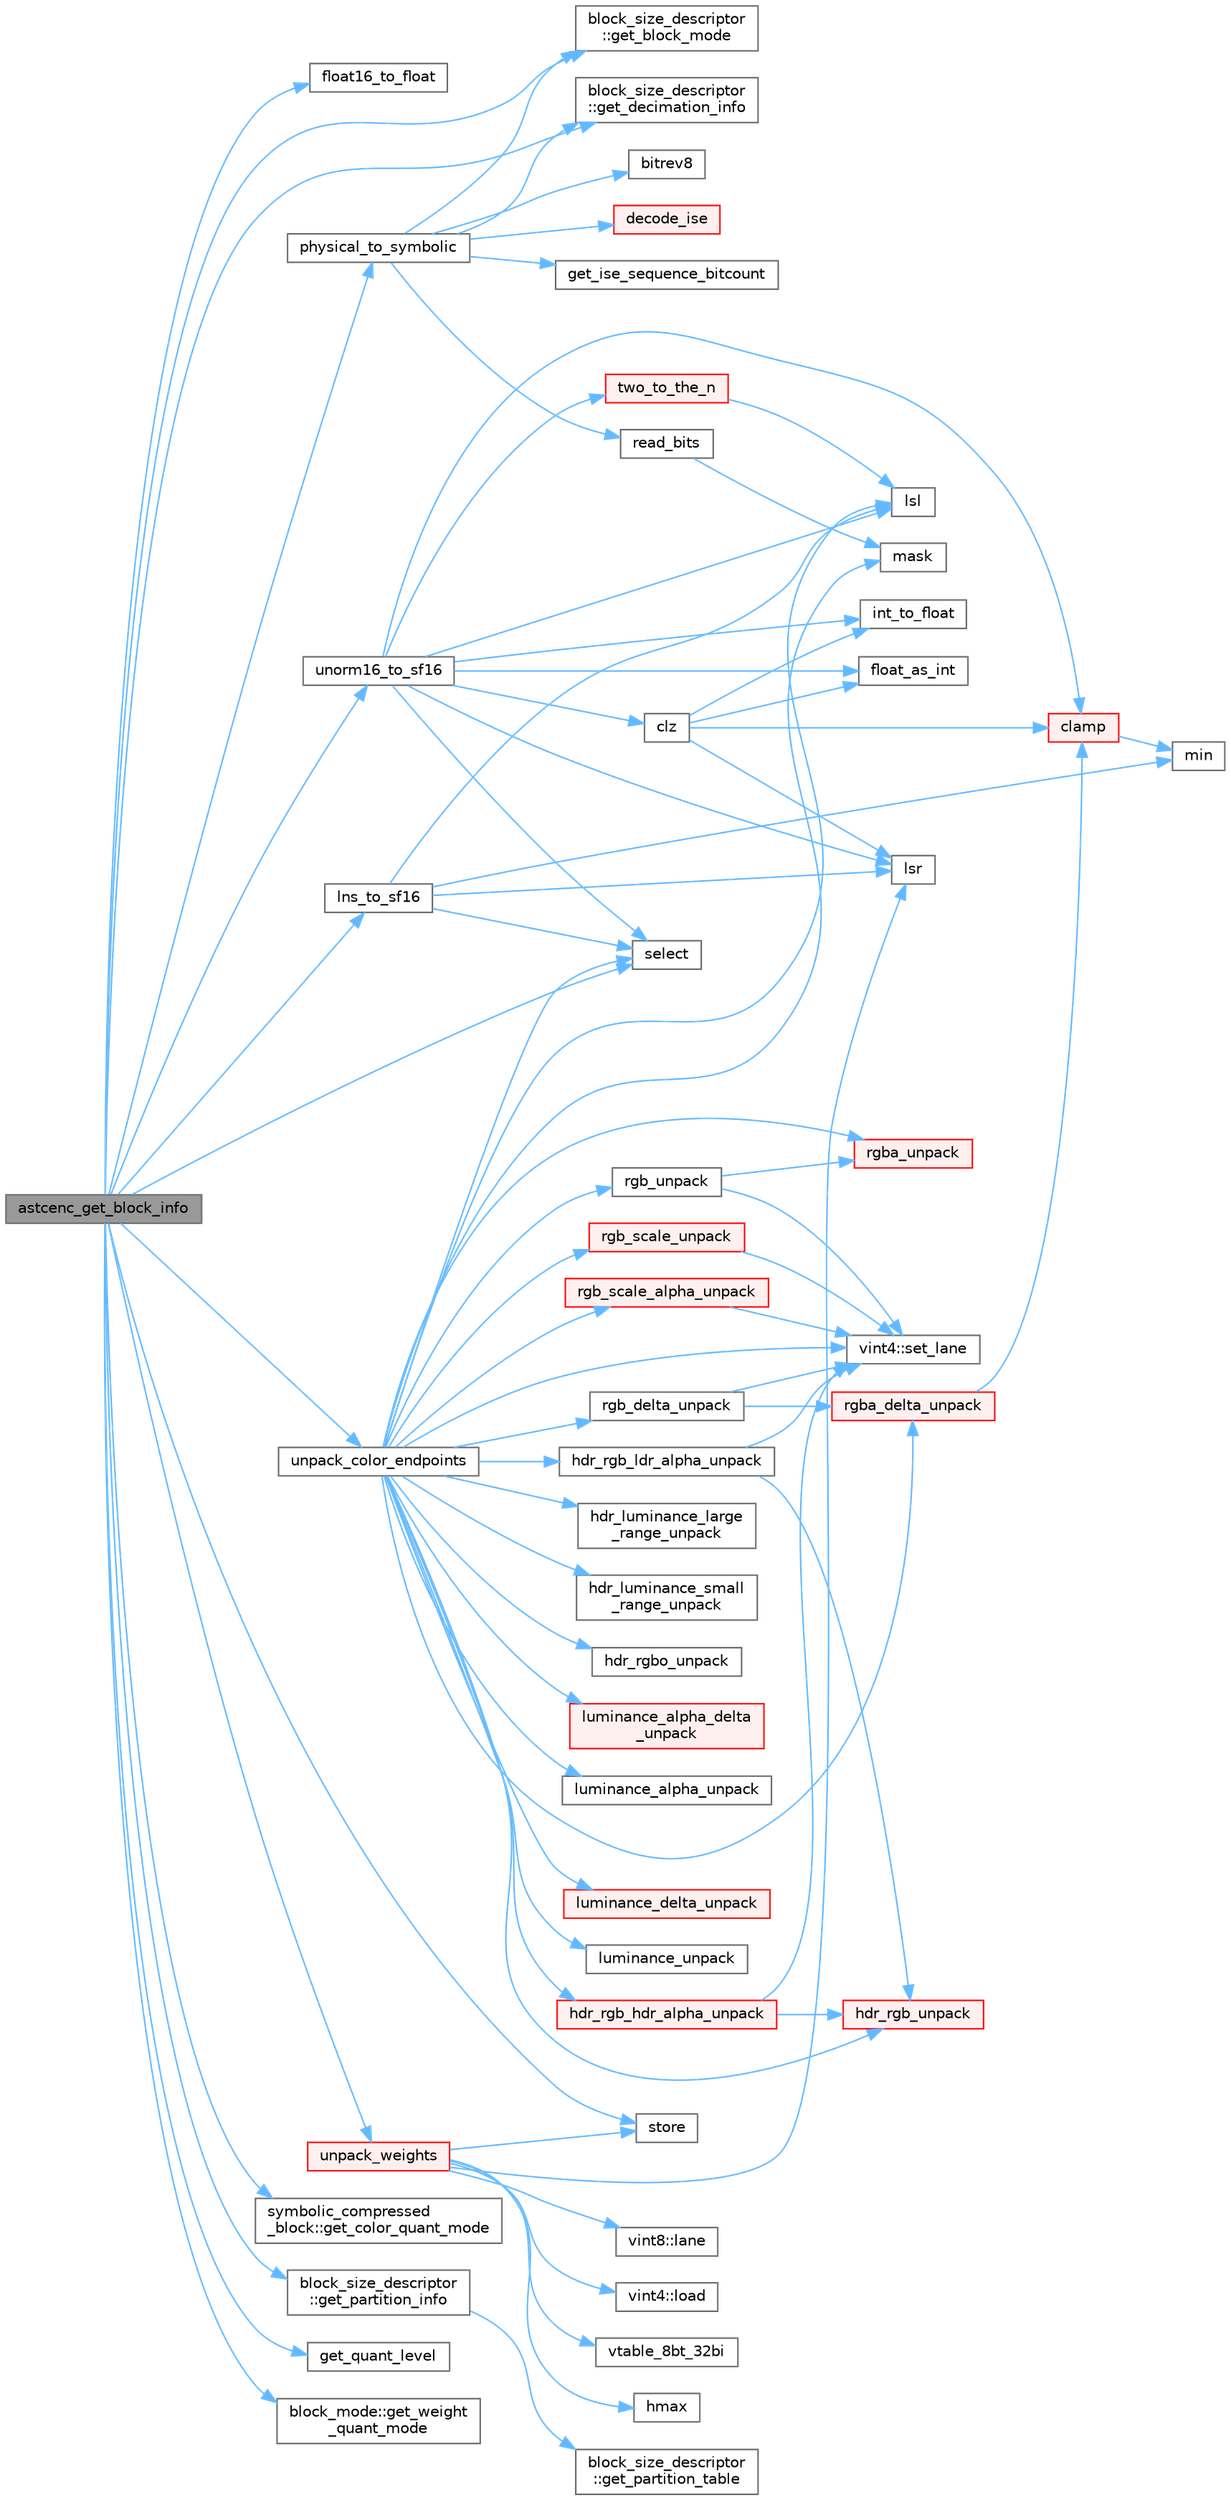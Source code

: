 digraph "astcenc_get_block_info"
{
 // LATEX_PDF_SIZE
  bgcolor="transparent";
  edge [fontname=Helvetica,fontsize=10,labelfontname=Helvetica,labelfontsize=10];
  node [fontname=Helvetica,fontsize=10,shape=box,height=0.2,width=0.4];
  rankdir="LR";
  Node1 [id="Node000001",label="astcenc_get_block_info",height=0.2,width=0.4,color="gray40", fillcolor="grey60", style="filled", fontcolor="black",tooltip="Provide a high level summary of a block's encoding."];
  Node1 -> Node2 [id="edge78_Node000001_Node000002",color="steelblue1",style="solid",tooltip=" "];
  Node2 [id="Node000002",label="float16_to_float",height=0.2,width=0.4,color="grey40", fillcolor="white", style="filled",URL="$astcenc__vecmathlib__neon__4_8h.html#afd7aa2069bdf377067c3abaca1256432",tooltip="Return a float value for a float16 vector."];
  Node1 -> Node3 [id="edge79_Node000001_Node000003",color="steelblue1",style="solid",tooltip=" "];
  Node3 [id="Node000003",label="block_size_descriptor\l::get_block_mode",height=0.2,width=0.4,color="grey40", fillcolor="white", style="filled",URL="$structblock__size__descriptor.html#a13608eb55e48c96b6243f4830278ebf3",tooltip="Get the block mode structure for index block_mode."];
  Node1 -> Node4 [id="edge80_Node000001_Node000004",color="steelblue1",style="solid",tooltip=" "];
  Node4 [id="Node000004",label="symbolic_compressed\l_block::get_color_quant_mode",height=0.2,width=0.4,color="grey40", fillcolor="white", style="filled",URL="$structsymbolic__compressed__block.html#af290ce908b76242bc89e3eae4d948454",tooltip="Get the weight quantization used by this block mode."];
  Node1 -> Node5 [id="edge81_Node000001_Node000005",color="steelblue1",style="solid",tooltip=" "];
  Node5 [id="Node000005",label="block_size_descriptor\l::get_decimation_info",height=0.2,width=0.4,color="grey40", fillcolor="white", style="filled",URL="$structblock__size__descriptor.html#a688445f2f90b13188372d812baf8e02d",tooltip="Get the decimation info structure for index decimation_mode."];
  Node1 -> Node6 [id="edge82_Node000001_Node000006",color="steelblue1",style="solid",tooltip=" "];
  Node6 [id="Node000006",label="block_size_descriptor\l::get_partition_info",height=0.2,width=0.4,color="grey40", fillcolor="white", style="filled",URL="$structblock__size__descriptor.html#aa9dfc7b23c8b5e6c71e956e2e39fff74",tooltip="Get the partition info structure for a given partition count and seed."];
  Node6 -> Node7 [id="edge83_Node000006_Node000007",color="steelblue1",style="solid",tooltip=" "];
  Node7 [id="Node000007",label="block_size_descriptor\l::get_partition_table",height=0.2,width=0.4,color="grey40", fillcolor="white", style="filled",URL="$structblock__size__descriptor.html#a6d0c429d925ab011c22ab28b5807c368",tooltip="Get the partition info table for a given partition count."];
  Node1 -> Node8 [id="edge84_Node000001_Node000008",color="steelblue1",style="solid",tooltip=" "];
  Node8 [id="Node000008",label="get_quant_level",height=0.2,width=0.4,color="grey40", fillcolor="white", style="filled",URL="$astcenc__internal_8h.html#aec456deb917676d5506d91947c6d5726",tooltip="The number of levels use by an ASTC quantization method."];
  Node1 -> Node9 [id="edge85_Node000001_Node000009",color="steelblue1",style="solid",tooltip=" "];
  Node9 [id="Node000009",label="block_mode::get_weight\l_quant_mode",height=0.2,width=0.4,color="grey40", fillcolor="white", style="filled",URL="$structblock__mode.html#a760578093fb16da4932bc26d2d5c1837",tooltip="Get the weight quantization used by this block mode."];
  Node1 -> Node10 [id="edge86_Node000001_Node000010",color="steelblue1",style="solid",tooltip=" "];
  Node10 [id="Node000010",label="lns_to_sf16",height=0.2,width=0.4,color="grey40", fillcolor="white", style="filled",URL="$astcenc__vecmathlib_8h.html#aa1ab2044e5354115ee71324e30fba1ed",tooltip="Convert 16-bit LNS to float16."];
  Node10 -> Node11 [id="edge87_Node000010_Node000011",color="steelblue1",style="solid",tooltip=" "];
  Node11 [id="Node000011",label="lsl",height=0.2,width=0.4,color="grey40", fillcolor="white", style="filled",URL="$astcenc__vecmathlib__avx2__8_8h.html#a86240f0fb5745ded88afe10d524c960f",tooltip="Logical shift left."];
  Node10 -> Node12 [id="edge88_Node000010_Node000012",color="steelblue1",style="solid",tooltip=" "];
  Node12 [id="Node000012",label="lsr",height=0.2,width=0.4,color="grey40", fillcolor="white", style="filled",URL="$astcenc__vecmathlib__avx2__8_8h.html#a0a3a7d755cec1c73d0ce9c50b33bc207",tooltip="Logical shift right."];
  Node10 -> Node13 [id="edge89_Node000010_Node000013",color="steelblue1",style="solid",tooltip=" "];
  Node13 [id="Node000013",label="min",height=0.2,width=0.4,color="grey40", fillcolor="white", style="filled",URL="$astcenc__vecmathlib__avx2__8_8h.html#a165b3db4e7ced1551e1880a01a01150b",tooltip="Return the min vector of two vectors."];
  Node10 -> Node14 [id="edge90_Node000010_Node000014",color="steelblue1",style="solid",tooltip=" "];
  Node14 [id="Node000014",label="select",height=0.2,width=0.4,color="grey40", fillcolor="white", style="filled",URL="$astcenc__vecmathlib__avx2__8_8h.html#a844ab5b69b84569f033be33bf5fb9fbc",tooltip="Return lanes from b if cond is set, else a."];
  Node1 -> Node15 [id="edge91_Node000001_Node000015",color="steelblue1",style="solid",tooltip=" "];
  Node15 [id="Node000015",label="physical_to_symbolic",height=0.2,width=0.4,color="grey40", fillcolor="white", style="filled",URL="$astcenc__symbolic__physical_8cpp.html#acd6272d8cee006f73e936e16739c4cab",tooltip="Convert a binary physical encoding into a symbolic representation."];
  Node15 -> Node16 [id="edge92_Node000015_Node000016",color="steelblue1",style="solid",tooltip=" "];
  Node16 [id="Node000016",label="bitrev8",height=0.2,width=0.4,color="grey40", fillcolor="white", style="filled",URL="$astcenc__symbolic__physical_8cpp.html#ac8ea7de26c1e90f79a9e315407ab04ff",tooltip="Functions for converting between symbolic and physical encodings."];
  Node15 -> Node17 [id="edge93_Node000015_Node000017",color="steelblue1",style="solid",tooltip=" "];
  Node17 [id="Node000017",label="decode_ise",height=0.2,width=0.4,color="red", fillcolor="#FFF0F0", style="filled",URL="$astcenc__integer__sequence_8cpp.html#a1cc25f0a98b60ff2bc5fd65f6b4190fa",tooltip="Decode a packed string using BISE."];
  Node15 -> Node3 [id="edge94_Node000015_Node000003",color="steelblue1",style="solid",tooltip=" "];
  Node15 -> Node5 [id="edge95_Node000015_Node000005",color="steelblue1",style="solid",tooltip=" "];
  Node15 -> Node20 [id="edge96_Node000015_Node000020",color="steelblue1",style="solid",tooltip=" "];
  Node20 [id="Node000020",label="get_ise_sequence_bitcount",height=0.2,width=0.4,color="grey40", fillcolor="white", style="filled",URL="$astcenc__integer__sequence_8cpp.html#af46c9322b401332698e9cb93c968fe19",tooltip="Return the number of bits needed to encode an ISE sequence."];
  Node15 -> Node21 [id="edge97_Node000015_Node000021",color="steelblue1",style="solid",tooltip=" "];
  Node21 [id="Node000021",label="read_bits",height=0.2,width=0.4,color="grey40", fillcolor="white", style="filled",URL="$astcenc__symbolic__physical_8cpp.html#a6062008b44453960d62c54f571cccfe1",tooltip="Read up to 8 bits at an arbitrary bit offset."];
  Node21 -> Node19 [id="edge98_Node000021_Node000019",color="steelblue1",style="solid",tooltip=" "];
  Node19 [id="Node000019",label="mask",height=0.2,width=0.4,color="grey40", fillcolor="white", style="filled",URL="$astcenc__vecmathlib__avx2__8_8h.html#ad922a3ed6098767968916265154b6f82",tooltip="Return a 8-bit mask code indicating mask status."];
  Node1 -> Node14 [id="edge99_Node000001_Node000014",color="steelblue1",style="solid",tooltip=" "];
  Node1 -> Node22 [id="edge100_Node000001_Node000022",color="steelblue1",style="solid",tooltip=" "];
  Node22 [id="Node000022",label="store",height=0.2,width=0.4,color="grey40", fillcolor="white", style="filled",URL="$astcenc__vecmathlib__avx2__8_8h.html#a61add2970baac5cf6b04177472ae1ed1",tooltip="Store a vector to an unaligned memory address."];
  Node1 -> Node23 [id="edge101_Node000001_Node000023",color="steelblue1",style="solid",tooltip=" "];
  Node23 [id="Node000023",label="unorm16_to_sf16",height=0.2,width=0.4,color="grey40", fillcolor="white", style="filled",URL="$astcenc__vecmathlib_8h.html#a478b1f2bc7a3589bfbe32b398583c502",tooltip="Convert unorm16 [0, 65535] to float16 in range [0, 1]."];
  Node23 -> Node24 [id="edge102_Node000023_Node000024",color="steelblue1",style="solid",tooltip=" "];
  Node24 [id="Node000024",label="clamp",height=0.2,width=0.4,color="red", fillcolor="#FFF0F0", style="filled",URL="$astcenc__vecmathlib__avx2__8_8h.html#ae91c0bb0ebd82ed2a7fa7aa915f6e76e",tooltip="Return the clamped value between min and max."];
  Node24 -> Node13 [id="edge103_Node000024_Node000013",color="steelblue1",style="solid",tooltip=" "];
  Node23 -> Node26 [id="edge104_Node000023_Node000026",color="steelblue1",style="solid",tooltip=" "];
  Node26 [id="Node000026",label="clz",height=0.2,width=0.4,color="grey40", fillcolor="white", style="filled",URL="$astcenc__vecmathlib_8h.html#ac4a249bd7ee357fb775d7f8ad8e22d91",tooltip="Count the leading zeros for each lane in a."];
  Node26 -> Node24 [id="edge105_Node000026_Node000024",color="steelblue1",style="solid",tooltip=" "];
  Node26 -> Node27 [id="edge106_Node000026_Node000027",color="steelblue1",style="solid",tooltip=" "];
  Node27 [id="Node000027",label="float_as_int",height=0.2,width=0.4,color="grey40", fillcolor="white", style="filled",URL="$astcenc__vecmathlib__avx2__8_8h.html#a5c2db475754d8da42d9b685a45c48ab8",tooltip="Return a float value as an integer bit pattern (i.e. no conversion)."];
  Node26 -> Node28 [id="edge107_Node000026_Node000028",color="steelblue1",style="solid",tooltip=" "];
  Node28 [id="Node000028",label="int_to_float",height=0.2,width=0.4,color="grey40", fillcolor="white", style="filled",URL="$astcenc__vecmathlib__avx2__8_8h.html#a3a2ce0fb403294db7fe126a6b3e87ab7",tooltip="Return a float value for an integer vector."];
  Node26 -> Node12 [id="edge108_Node000026_Node000012",color="steelblue1",style="solid",tooltip=" "];
  Node23 -> Node27 [id="edge109_Node000023_Node000027",color="steelblue1",style="solid",tooltip=" "];
  Node23 -> Node28 [id="edge110_Node000023_Node000028",color="steelblue1",style="solid",tooltip=" "];
  Node23 -> Node11 [id="edge111_Node000023_Node000011",color="steelblue1",style="solid",tooltip=" "];
  Node23 -> Node12 [id="edge112_Node000023_Node000012",color="steelblue1",style="solid",tooltip=" "];
  Node23 -> Node14 [id="edge113_Node000023_Node000014",color="steelblue1",style="solid",tooltip=" "];
  Node23 -> Node29 [id="edge114_Node000023_Node000029",color="steelblue1",style="solid",tooltip=" "];
  Node29 [id="Node000029",label="two_to_the_n",height=0.2,width=0.4,color="red", fillcolor="#FFF0F0", style="filled",URL="$astcenc__vecmathlib_8h.html#a0f5f1db8eeb374db2ffdaca1d0027aa0",tooltip="Return lanewise 2^a for each lane in a."];
  Node29 -> Node11 [id="edge115_Node000029_Node000011",color="steelblue1",style="solid",tooltip=" "];
  Node1 -> Node33 [id="edge116_Node000001_Node000033",color="steelblue1",style="solid",tooltip=" "];
  Node33 [id="Node000033",label="unpack_color_endpoints",height=0.2,width=0.4,color="grey40", fillcolor="white", style="filled",URL="$astcenc__color__unquantize_8cpp.html#ab9b659180fb522b05391892336dbc095",tooltip="Unpack a single pair of encoded endpoints."];
  Node33 -> Node34 [id="edge117_Node000033_Node000034",color="steelblue1",style="solid",tooltip=" "];
  Node34 [id="Node000034",label="hdr_luminance_large\l_range_unpack",height=0.2,width=0.4,color="grey40", fillcolor="white", style="filled",URL="$astcenc__color__unquantize_8cpp.html#aa2c0643330441f9232c720d4acd01552",tooltip="Unpack an HDR L (large range) direct encoding."];
  Node33 -> Node35 [id="edge118_Node000033_Node000035",color="steelblue1",style="solid",tooltip=" "];
  Node35 [id="Node000035",label="hdr_luminance_small\l_range_unpack",height=0.2,width=0.4,color="grey40", fillcolor="white", style="filled",URL="$astcenc__color__unquantize_8cpp.html#ac9b70bb1bd214dee745ded9bcb04742e",tooltip="Unpack an HDR L (small range) direct encoding."];
  Node33 -> Node36 [id="edge119_Node000033_Node000036",color="steelblue1",style="solid",tooltip=" "];
  Node36 [id="Node000036",label="hdr_rgb_hdr_alpha_unpack",height=0.2,width=0.4,color="red", fillcolor="#FFF0F0", style="filled",URL="$astcenc__color__unquantize_8cpp.html#aded0cdfa2613a96d69299785784bfa7e",tooltip="Unpack an HDR RGBA direct encoding."];
  Node36 -> Node38 [id="edge120_Node000036_Node000038",color="steelblue1",style="solid",tooltip=" "];
  Node38 [id="Node000038",label="hdr_rgb_unpack",height=0.2,width=0.4,color="red", fillcolor="#FFF0F0", style="filled",URL="$astcenc__color__unquantize_8cpp.html#ade2461b695d17d056a56c091736a9cc9",tooltip="Unpack an HDR RGB direct encoding."];
  Node36 -> Node40 [id="edge121_Node000036_Node000040",color="steelblue1",style="solid",tooltip=" "];
  Node40 [id="Node000040",label="vint4::set_lane",height=0.2,width=0.4,color="grey40", fillcolor="white", style="filled",URL="$structvint4.html#a1e438bb142ad09e372b0834acd0c0b68",tooltip="Set the scalar value of a single lane."];
  Node33 -> Node41 [id="edge122_Node000033_Node000041",color="steelblue1",style="solid",tooltip=" "];
  Node41 [id="Node000041",label="hdr_rgb_ldr_alpha_unpack",height=0.2,width=0.4,color="grey40", fillcolor="white", style="filled",URL="$astcenc__color__unquantize_8cpp.html#aa7a2e2f7b578cb97b5ade543c8db2614",tooltip="Unpack an HDR RGB + LDR A direct encoding."];
  Node41 -> Node38 [id="edge123_Node000041_Node000038",color="steelblue1",style="solid",tooltip=" "];
  Node41 -> Node40 [id="edge124_Node000041_Node000040",color="steelblue1",style="solid",tooltip=" "];
  Node33 -> Node38 [id="edge125_Node000033_Node000038",color="steelblue1",style="solid",tooltip=" "];
  Node33 -> Node42 [id="edge126_Node000033_Node000042",color="steelblue1",style="solid",tooltip=" "];
  Node42 [id="Node000042",label="hdr_rgbo_unpack",height=0.2,width=0.4,color="grey40", fillcolor="white", style="filled",URL="$astcenc__color__unquantize_8cpp.html#ab52d36b55d82a9b3a149429ed6d5332c",tooltip="Unpack an HDR RGB + offset encoding."];
  Node33 -> Node11 [id="edge127_Node000033_Node000011",color="steelblue1",style="solid",tooltip=" "];
  Node33 -> Node43 [id="edge128_Node000033_Node000043",color="steelblue1",style="solid",tooltip=" "];
  Node43 [id="Node000043",label="luminance_alpha_delta\l_unpack",height=0.2,width=0.4,color="red", fillcolor="#FFF0F0", style="filled",URL="$astcenc__color__unquantize_8cpp.html#a3b8032ce212a167d91be041c0226cb3a",tooltip="Unpack an LDR LA color that uses delta encoding."];
  Node33 -> Node44 [id="edge129_Node000033_Node000044",color="steelblue1",style="solid",tooltip=" "];
  Node44 [id="Node000044",label="luminance_alpha_unpack",height=0.2,width=0.4,color="grey40", fillcolor="white", style="filled",URL="$astcenc__color__unquantize_8cpp.html#a7de49dc5d2c25680d4beeaf389c7ee05",tooltip="Unpack an LDR LA color that uses direct encoding."];
  Node33 -> Node45 [id="edge130_Node000033_Node000045",color="steelblue1",style="solid",tooltip=" "];
  Node45 [id="Node000045",label="luminance_delta_unpack",height=0.2,width=0.4,color="red", fillcolor="#FFF0F0", style="filled",URL="$astcenc__color__unquantize_8cpp.html#aef3d7e05db47fe6589797a1abde0ece1",tooltip="Unpack an LDR L color that uses delta encoding."];
  Node33 -> Node47 [id="edge131_Node000033_Node000047",color="steelblue1",style="solid",tooltip=" "];
  Node47 [id="Node000047",label="luminance_unpack",height=0.2,width=0.4,color="grey40", fillcolor="white", style="filled",URL="$astcenc__color__unquantize_8cpp.html#a4b46bc42a37e5286f564c7bcdf1d26a7",tooltip="Unpack an LDR L color that uses direct encoding."];
  Node33 -> Node19 [id="edge132_Node000033_Node000019",color="steelblue1",style="solid",tooltip=" "];
  Node33 -> Node48 [id="edge133_Node000033_Node000048",color="steelblue1",style="solid",tooltip=" "];
  Node48 [id="Node000048",label="rgb_delta_unpack",height=0.2,width=0.4,color="grey40", fillcolor="white", style="filled",URL="$astcenc__color__unquantize_8cpp.html#a09b179400bc4fa4d90e9b093380e5541",tooltip="Unpack an LDR RGB color that uses delta encoding."];
  Node48 -> Node49 [id="edge134_Node000048_Node000049",color="steelblue1",style="solid",tooltip=" "];
  Node49 [id="Node000049",label="rgba_delta_unpack",height=0.2,width=0.4,color="red", fillcolor="#FFF0F0", style="filled",URL="$astcenc__color__unquantize_8cpp.html#abb9e5b31fe822e7e3ab0757f1989a321",tooltip="Unpack an LDR RGBA color that uses delta encoding."];
  Node49 -> Node24 [id="edge135_Node000049_Node000024",color="steelblue1",style="solid",tooltip=" "];
  Node48 -> Node40 [id="edge136_Node000048_Node000040",color="steelblue1",style="solid",tooltip=" "];
  Node33 -> Node57 [id="edge137_Node000033_Node000057",color="steelblue1",style="solid",tooltip=" "];
  Node57 [id="Node000057",label="rgb_scale_alpha_unpack",height=0.2,width=0.4,color="red", fillcolor="#FFF0F0", style="filled",URL="$astcenc__color__unquantize_8cpp.html#aab96eda6a634d4d49db5d672ec7b4521",tooltip="Unpack an LDR RGBA color that uses scaled encoding."];
  Node57 -> Node40 [id="edge138_Node000057_Node000040",color="steelblue1",style="solid",tooltip=" "];
  Node33 -> Node58 [id="edge139_Node000033_Node000058",color="steelblue1",style="solid",tooltip=" "];
  Node58 [id="Node000058",label="rgb_scale_unpack",height=0.2,width=0.4,color="red", fillcolor="#FFF0F0", style="filled",URL="$astcenc__color__unquantize_8cpp.html#af892d5217804e7cd7087fb7791c86c53",tooltip="Unpack an LDR RGB color that uses scaled encoding."];
  Node58 -> Node40 [id="edge140_Node000058_Node000040",color="steelblue1",style="solid",tooltip=" "];
  Node33 -> Node59 [id="edge141_Node000033_Node000059",color="steelblue1",style="solid",tooltip=" "];
  Node59 [id="Node000059",label="rgb_unpack",height=0.2,width=0.4,color="grey40", fillcolor="white", style="filled",URL="$astcenc__color__unquantize_8cpp.html#ae84a3a83b3f1dbe4288ee4054ded6419",tooltip="Unpack an LDR RGB color that uses direct encoding."];
  Node59 -> Node60 [id="edge142_Node000059_Node000060",color="steelblue1",style="solid",tooltip=" "];
  Node60 [id="Node000060",label="rgba_unpack",height=0.2,width=0.4,color="red", fillcolor="#FFF0F0", style="filled",URL="$astcenc__color__unquantize_8cpp.html#aa8f902332b94b93405c7496b1b3838ba",tooltip="Unpack an LDR RGBA color that uses direct encoding."];
  Node59 -> Node40 [id="edge143_Node000059_Node000040",color="steelblue1",style="solid",tooltip=" "];
  Node33 -> Node49 [id="edge144_Node000033_Node000049",color="steelblue1",style="solid",tooltip=" "];
  Node33 -> Node60 [id="edge145_Node000033_Node000060",color="steelblue1",style="solid",tooltip=" "];
  Node33 -> Node14 [id="edge146_Node000033_Node000014",color="steelblue1",style="solid",tooltip=" "];
  Node33 -> Node40 [id="edge147_Node000033_Node000040",color="steelblue1",style="solid",tooltip=" "];
  Node1 -> Node61 [id="edge148_Node000001_Node000061",color="steelblue1",style="solid",tooltip=" "];
  Node61 [id="Node000061",label="unpack_weights",height=0.2,width=0.4,color="red", fillcolor="#FFF0F0", style="filled",URL="$astcenc__decompress__symbolic_8cpp.html#aec197676ba4b10bf63a6523a775530d8",tooltip="Unpack a set of quantized and decimated weights."];
  Node61 -> Node62 [id="edge149_Node000061_Node000062",color="steelblue1",style="solid",tooltip=" "];
  Node62 [id="Node000062",label="hmax",height=0.2,width=0.4,color="grey40", fillcolor="white", style="filled",URL="$astcenc__vecmathlib__avx2__8_8h.html#a516a2f0d872381b8c7c047845a90c9a3",tooltip="Return the horizontal maximum of a vector."];
  Node61 -> Node63 [id="edge150_Node000061_Node000063",color="steelblue1",style="solid",tooltip=" "];
  Node63 [id="Node000063",label="vint8::lane",height=0.2,width=0.4,color="grey40", fillcolor="white", style="filled",URL="$structvint8.html#a2e1f0c785f4899e1b7912f2580b9f77c",tooltip="Get the scalar from a single lane."];
  Node61 -> Node64 [id="edge151_Node000061_Node000064",color="steelblue1",style="solid",tooltip=" "];
  Node64 [id="Node000064",label="vint4::load",height=0.2,width=0.4,color="grey40", fillcolor="white", style="filled",URL="$structvint4.html#ab899bfb3323ffa799403172941113a7e",tooltip="Factory that returns a vector loaded from unaligned memory."];
  Node61 -> Node12 [id="edge152_Node000061_Node000012",color="steelblue1",style="solid",tooltip=" "];
  Node61 -> Node22 [id="edge153_Node000061_Node000022",color="steelblue1",style="solid",tooltip=" "];
  Node61 -> Node65 [id="edge154_Node000061_Node000065",color="steelblue1",style="solid",tooltip=" "];
  Node65 [id="Node000065",label="vtable_8bt_32bi",height=0.2,width=0.4,color="grey40", fillcolor="white", style="filled",URL="$astcenc__vecmathlib__avx2__8_8h.html#a2778951898aea88de4dd7881e7cd817b",tooltip="Perform an 8-bit 16-entry table lookup, with 32-bit indexes."];
}
